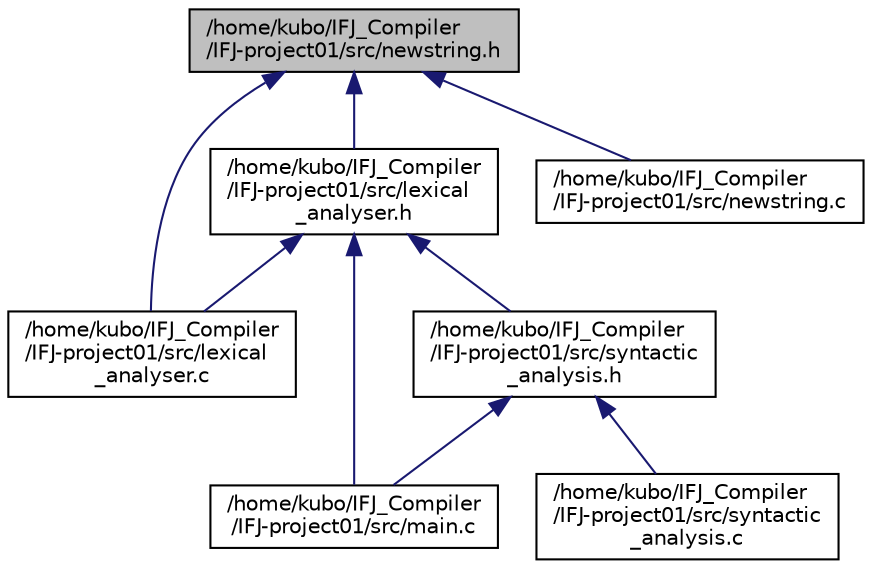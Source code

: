 digraph "/home/kubo/IFJ_Compiler/IFJ-project01/src/newstring.h"
{
 // LATEX_PDF_SIZE
  edge [fontname="Helvetica",fontsize="10",labelfontname="Helvetica",labelfontsize="10"];
  node [fontname="Helvetica",fontsize="10",shape=record];
  Node1 [label="/home/kubo/IFJ_Compiler\l/IFJ-project01/src/newstring.h",height=0.2,width=0.4,color="black", fillcolor="grey75", style="filled", fontcolor="black",tooltip=" "];
  Node1 -> Node2 [dir="back",color="midnightblue",fontsize="10",style="solid"];
  Node2 [label="/home/kubo/IFJ_Compiler\l/IFJ-project01/src/lexical\l_analyser.c",height=0.2,width=0.4,color="black", fillcolor="white", style="filled",URL="$lexical__analyser_8c.html",tooltip=" "];
  Node1 -> Node3 [dir="back",color="midnightblue",fontsize="10",style="solid"];
  Node3 [label="/home/kubo/IFJ_Compiler\l/IFJ-project01/src/lexical\l_analyser.h",height=0.2,width=0.4,color="black", fillcolor="white", style="filled",URL="$lexical__analyser_8h.html",tooltip=" "];
  Node3 -> Node2 [dir="back",color="midnightblue",fontsize="10",style="solid"];
  Node3 -> Node4 [dir="back",color="midnightblue",fontsize="10",style="solid"];
  Node4 [label="/home/kubo/IFJ_Compiler\l/IFJ-project01/src/main.c",height=0.2,width=0.4,color="black", fillcolor="white", style="filled",URL="$main_8c.html",tooltip=" "];
  Node3 -> Node5 [dir="back",color="midnightblue",fontsize="10",style="solid"];
  Node5 [label="/home/kubo/IFJ_Compiler\l/IFJ-project01/src/syntactic\l_analysis.h",height=0.2,width=0.4,color="black", fillcolor="white", style="filled",URL="$syntactic__analysis_8h.html",tooltip=" "];
  Node5 -> Node4 [dir="back",color="midnightblue",fontsize="10",style="solid"];
  Node5 -> Node6 [dir="back",color="midnightblue",fontsize="10",style="solid"];
  Node6 [label="/home/kubo/IFJ_Compiler\l/IFJ-project01/src/syntactic\l_analysis.c",height=0.2,width=0.4,color="black", fillcolor="white", style="filled",URL="$syntactic__analysis_8c.html",tooltip=" "];
  Node1 -> Node7 [dir="back",color="midnightblue",fontsize="10",style="solid"];
  Node7 [label="/home/kubo/IFJ_Compiler\l/IFJ-project01/src/newstring.c",height=0.2,width=0.4,color="black", fillcolor="white", style="filled",URL="$newstring_8c.html",tooltip=" "];
}
